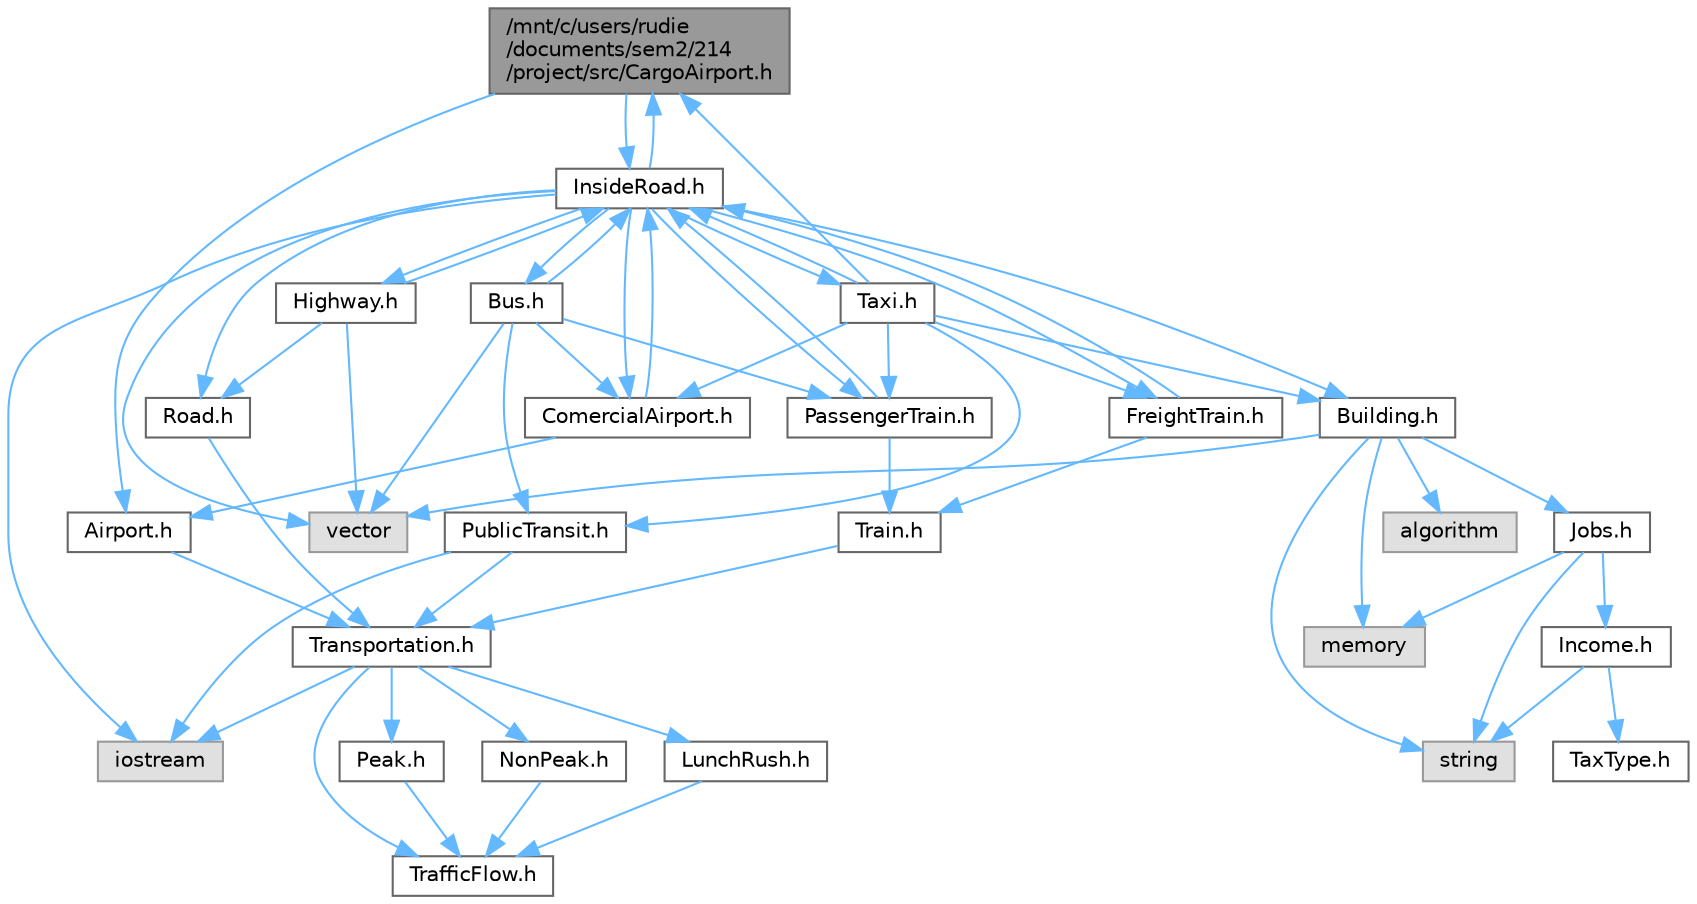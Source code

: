 digraph "/mnt/c/users/rudie/documents/sem2/214/project/src/CargoAirport.h"
{
 // LATEX_PDF_SIZE
  bgcolor="transparent";
  edge [fontname=Helvetica,fontsize=10,labelfontname=Helvetica,labelfontsize=10];
  node [fontname=Helvetica,fontsize=10,shape=box,height=0.2,width=0.4];
  Node1 [id="Node000001",label="/mnt/c/users/rudie\l/documents/sem2/214\l/project/src/CargoAirport.h",height=0.2,width=0.4,color="gray40", fillcolor="grey60", style="filled", fontcolor="black",tooltip="Header file for the CargoAirport class."];
  Node1 -> Node2 [id="edge1_Node000001_Node000002",color="steelblue1",style="solid",tooltip=" "];
  Node2 [id="Node000002",label="Airport.h",height=0.2,width=0.4,color="grey40", fillcolor="white", style="filled",URL="$Airport_8h.html",tooltip="Defines the Airport class which inherits from the Transportation class."];
  Node2 -> Node3 [id="edge2_Node000002_Node000003",color="steelblue1",style="solid",tooltip=" "];
  Node3 [id="Node000003",label="Transportation.h",height=0.2,width=0.4,color="grey40", fillcolor="white", style="filled",URL="$Transportation_8h.html",tooltip="Header file for the Transportation class."];
  Node3 -> Node4 [id="edge3_Node000003_Node000004",color="steelblue1",style="solid",tooltip=" "];
  Node4 [id="Node000004",label="iostream",height=0.2,width=0.4,color="grey60", fillcolor="#E0E0E0", style="filled",tooltip=" "];
  Node3 -> Node5 [id="edge4_Node000003_Node000005",color="steelblue1",style="solid",tooltip=" "];
  Node5 [id="Node000005",label="TrafficFlow.h",height=0.2,width=0.4,color="grey40", fillcolor="white", style="filled",URL="$TrafficFlow_8h.html",tooltip="Defines the TrafficFlow interface for traffic flow measurement."];
  Node3 -> Node6 [id="edge5_Node000003_Node000006",color="steelblue1",style="solid",tooltip=" "];
  Node6 [id="Node000006",label="Peak.h",height=0.2,width=0.4,color="grey40", fillcolor="white", style="filled",URL="$Peak_8h.html",tooltip="Header file for the Peak class, which inherits from TrafficFlow."];
  Node6 -> Node5 [id="edge6_Node000006_Node000005",color="steelblue1",style="solid",tooltip=" "];
  Node3 -> Node7 [id="edge7_Node000003_Node000007",color="steelblue1",style="solid",tooltip=" "];
  Node7 [id="Node000007",label="NonPeak.h",height=0.2,width=0.4,color="grey40", fillcolor="white", style="filled",URL="$NonPeak_8h.html",tooltip="Header file for the NonPeak class."];
  Node7 -> Node5 [id="edge8_Node000007_Node000005",color="steelblue1",style="solid",tooltip=" "];
  Node3 -> Node8 [id="edge9_Node000003_Node000008",color="steelblue1",style="solid",tooltip=" "];
  Node8 [id="Node000008",label="LunchRush.h",height=0.2,width=0.4,color="grey40", fillcolor="white", style="filled",URL="$LunchRush_8h.html",tooltip="Header file for the LunchRush class."];
  Node8 -> Node5 [id="edge10_Node000008_Node000005",color="steelblue1",style="solid",tooltip=" "];
  Node1 -> Node9 [id="edge11_Node000001_Node000009",color="steelblue1",style="solid",tooltip=" "];
  Node9 [id="Node000009",label="InsideRoad.h",height=0.2,width=0.4,color="grey40", fillcolor="white", style="filled",URL="$InsideRoad_8h.html",tooltip="Header file for the InsideRoad class."];
  Node9 -> Node10 [id="edge12_Node000009_Node000010",color="steelblue1",style="solid",tooltip=" "];
  Node10 [id="Node000010",label="vector",height=0.2,width=0.4,color="grey60", fillcolor="#E0E0E0", style="filled",tooltip=" "];
  Node9 -> Node4 [id="edge13_Node000009_Node000004",color="steelblue1",style="solid",tooltip=" "];
  Node9 -> Node11 [id="edge14_Node000009_Node000011",color="steelblue1",style="solid",tooltip=" "];
  Node11 [id="Node000011",label="Road.h",height=0.2,width=0.4,color="grey40", fillcolor="white", style="filled",URL="$Road_8h.html",tooltip="Defines the Road class which inherits from the Transportation class."];
  Node11 -> Node3 [id="edge15_Node000011_Node000003",color="steelblue1",style="solid",tooltip=" "];
  Node9 -> Node12 [id="edge16_Node000009_Node000012",color="steelblue1",style="solid",tooltip=" "];
  Node12 [id="Node000012",label="Highway.h",height=0.2,width=0.4,color="grey40", fillcolor="white", style="filled",URL="$Highway_8h.html",tooltip="Header file for the Highway class."];
  Node12 -> Node10 [id="edge17_Node000012_Node000010",color="steelblue1",style="solid",tooltip=" "];
  Node12 -> Node11 [id="edge18_Node000012_Node000011",color="steelblue1",style="solid",tooltip=" "];
  Node12 -> Node9 [id="edge19_Node000012_Node000009",color="steelblue1",style="solid",tooltip=" "];
  Node9 -> Node13 [id="edge20_Node000009_Node000013",color="steelblue1",style="solid",tooltip=" "];
  Node13 [id="Node000013",label="Bus.h",height=0.2,width=0.4,color="grey40", fillcolor="white", style="filled",URL="$Bus_8h.html",tooltip="Header file for the Bus class."];
  Node13 -> Node10 [id="edge21_Node000013_Node000010",color="steelblue1",style="solid",tooltip=" "];
  Node13 -> Node14 [id="edge22_Node000013_Node000014",color="steelblue1",style="solid",tooltip=" "];
  Node14 [id="Node000014",label="PublicTransit.h",height=0.2,width=0.4,color="grey40", fillcolor="white", style="filled",URL="$PublicTransit_8h.html",tooltip="Header file for the PublicTransit class."];
  Node14 -> Node4 [id="edge23_Node000014_Node000004",color="steelblue1",style="solid",tooltip=" "];
  Node14 -> Node3 [id="edge24_Node000014_Node000003",color="steelblue1",style="solid",tooltip=" "];
  Node13 -> Node9 [id="edge25_Node000013_Node000009",color="steelblue1",style="solid",tooltip=" "];
  Node13 -> Node15 [id="edge26_Node000013_Node000015",color="steelblue1",style="solid",tooltip=" "];
  Node15 [id="Node000015",label="ComercialAirport.h",height=0.2,width=0.4,color="grey40", fillcolor="white", style="filled",URL="$ComercialAirport_8h.html",tooltip="Defines the ComercialAirport class which inherits from the Airport class."];
  Node15 -> Node2 [id="edge27_Node000015_Node000002",color="steelblue1",style="solid",tooltip=" "];
  Node15 -> Node9 [id="edge28_Node000015_Node000009",color="steelblue1",style="solid",tooltip=" "];
  Node13 -> Node16 [id="edge29_Node000013_Node000016",color="steelblue1",style="solid",tooltip=" "];
  Node16 [id="Node000016",label="PassengerTrain.h",height=0.2,width=0.4,color="grey40", fillcolor="white", style="filled",URL="$PassengerTrain_8h.html",tooltip="Header file for the PassengerTrain class."];
  Node16 -> Node17 [id="edge30_Node000016_Node000017",color="steelblue1",style="solid",tooltip=" "];
  Node17 [id="Node000017",label="Train.h",height=0.2,width=0.4,color="grey40", fillcolor="white", style="filled",URL="$Train_8h.html",tooltip="Header file for the Train class."];
  Node17 -> Node3 [id="edge31_Node000017_Node000003",color="steelblue1",style="solid",tooltip=" "];
  Node16 -> Node9 [id="edge32_Node000016_Node000009",color="steelblue1",style="solid",tooltip=" "];
  Node9 -> Node18 [id="edge33_Node000009_Node000018",color="steelblue1",style="solid",tooltip=" "];
  Node18 [id="Node000018",label="Taxi.h",height=0.2,width=0.4,color="grey40", fillcolor="white", style="filled",URL="$Taxi_8h.html",tooltip="Header file for the Taxi class, which represents a taxi in a public transit system."];
  Node18 -> Node14 [id="edge34_Node000018_Node000014",color="steelblue1",style="solid",tooltip=" "];
  Node18 -> Node9 [id="edge35_Node000018_Node000009",color="steelblue1",style="solid",tooltip=" "];
  Node18 -> Node15 [id="edge36_Node000018_Node000015",color="steelblue1",style="solid",tooltip=" "];
  Node18 -> Node1 [id="edge37_Node000018_Node000001",color="steelblue1",style="solid",tooltip=" "];
  Node18 -> Node19 [id="edge38_Node000018_Node000019",color="steelblue1",style="solid",tooltip=" "];
  Node19 [id="Node000019",label="FreightTrain.h",height=0.2,width=0.4,color="grey40", fillcolor="white", style="filled",URL="$FreightTrain_8h.html",tooltip="Header file for the FreightTrain class."];
  Node19 -> Node17 [id="edge39_Node000019_Node000017",color="steelblue1",style="solid",tooltip=" "];
  Node19 -> Node9 [id="edge40_Node000019_Node000009",color="steelblue1",style="solid",tooltip=" "];
  Node18 -> Node16 [id="edge41_Node000018_Node000016",color="steelblue1",style="solid",tooltip=" "];
  Node18 -> Node20 [id="edge42_Node000018_Node000020",color="steelblue1",style="solid",tooltip=" "];
  Node20 [id="Node000020",label="Building.h",height=0.2,width=0.4,color="grey40", fillcolor="white", style="filled",URL="$Building_8h.html",tooltip="Definition of the Building class."];
  Node20 -> Node21 [id="edge43_Node000020_Node000021",color="steelblue1",style="solid",tooltip=" "];
  Node21 [id="Node000021",label="string",height=0.2,width=0.4,color="grey60", fillcolor="#E0E0E0", style="filled",tooltip=" "];
  Node20 -> Node10 [id="edge44_Node000020_Node000010",color="steelblue1",style="solid",tooltip=" "];
  Node20 -> Node22 [id="edge45_Node000020_Node000022",color="steelblue1",style="solid",tooltip=" "];
  Node22 [id="Node000022",label="memory",height=0.2,width=0.4,color="grey60", fillcolor="#E0E0E0", style="filled",tooltip=" "];
  Node20 -> Node23 [id="edge46_Node000020_Node000023",color="steelblue1",style="solid",tooltip=" "];
  Node23 [id="Node000023",label="algorithm",height=0.2,width=0.4,color="grey60", fillcolor="#E0E0E0", style="filled",tooltip=" "];
  Node20 -> Node24 [id="edge47_Node000020_Node000024",color="steelblue1",style="solid",tooltip=" "];
  Node24 [id="Node000024",label="Jobs.h",height=0.2,width=0.4,color="grey40", fillcolor="white", style="filled",URL="$Jobs_8h.html",tooltip="Definition of the Jobs class."];
  Node24 -> Node22 [id="edge48_Node000024_Node000022",color="steelblue1",style="solid",tooltip=" "];
  Node24 -> Node25 [id="edge49_Node000024_Node000025",color="steelblue1",style="solid",tooltip=" "];
  Node25 [id="Node000025",label="Income.h",height=0.2,width=0.4,color="grey40", fillcolor="white", style="filled",URL="$Income_8h.html",tooltip="Definition of the Income class."];
  Node25 -> Node26 [id="edge50_Node000025_Node000026",color="steelblue1",style="solid",tooltip=" "];
  Node26 [id="Node000026",label="TaxType.h",height=0.2,width=0.4,color="grey40", fillcolor="white", style="filled",URL="$TaxType_8h_source.html",tooltip=" "];
  Node25 -> Node21 [id="edge51_Node000025_Node000021",color="steelblue1",style="solid",tooltip=" "];
  Node24 -> Node21 [id="edge52_Node000024_Node000021",color="steelblue1",style="solid",tooltip=" "];
  Node9 -> Node15 [id="edge53_Node000009_Node000015",color="steelblue1",style="solid",tooltip=" "];
  Node9 -> Node1 [id="edge54_Node000009_Node000001",color="steelblue1",style="solid",tooltip=" "];
  Node9 -> Node16 [id="edge55_Node000009_Node000016",color="steelblue1",style="solid",tooltip=" "];
  Node9 -> Node19 [id="edge56_Node000009_Node000019",color="steelblue1",style="solid",tooltip=" "];
  Node9 -> Node20 [id="edge57_Node000009_Node000020",color="steelblue1",style="solid",tooltip=" "];
}
